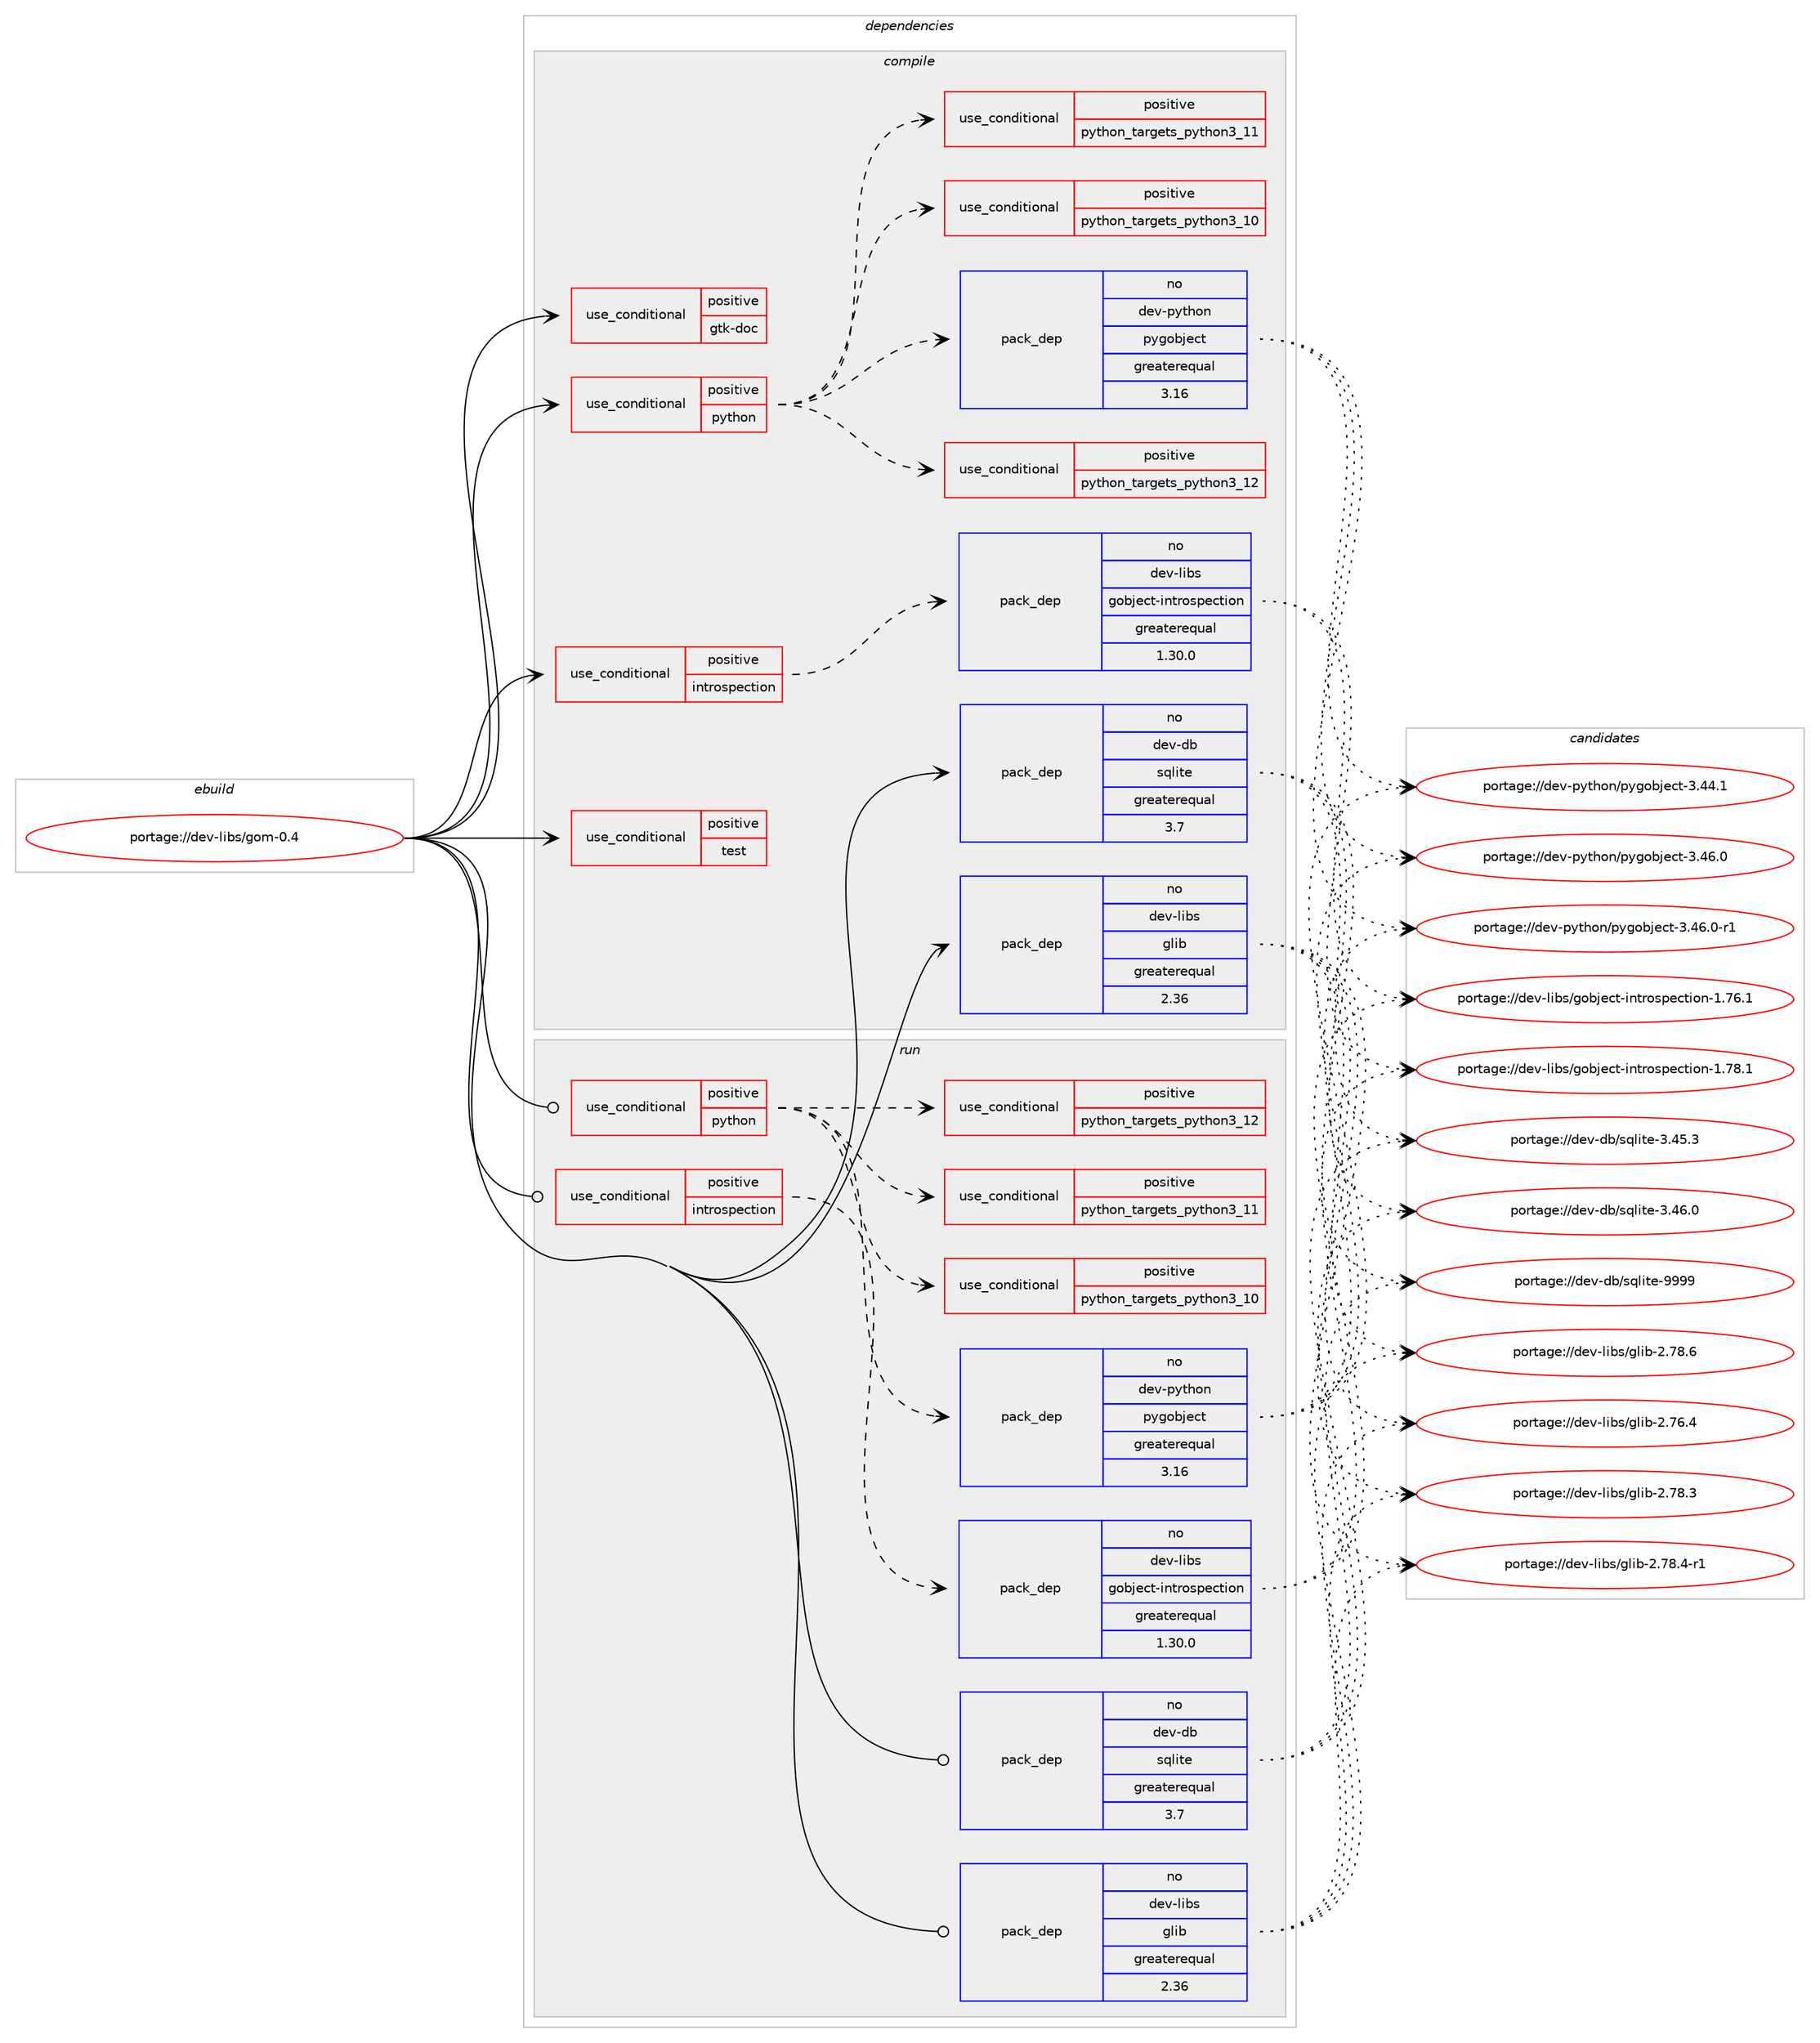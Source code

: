 digraph prolog {

# *************
# Graph options
# *************

newrank=true;
concentrate=true;
compound=true;
graph [rankdir=LR,fontname=Helvetica,fontsize=10,ranksep=1.5];#, ranksep=2.5, nodesep=0.2];
edge  [arrowhead=vee];
node  [fontname=Helvetica,fontsize=10];

# **********
# The ebuild
# **********

subgraph cluster_leftcol {
color=gray;
rank=same;
label=<<i>ebuild</i>>;
id [label="portage://dev-libs/gom-0.4", color=red, width=4, href="../dev-libs/gom-0.4.svg"];
}

# ****************
# The dependencies
# ****************

subgraph cluster_midcol {
color=gray;
label=<<i>dependencies</i>>;
subgraph cluster_compile {
fillcolor="#eeeeee";
style=filled;
label=<<i>compile</i>>;
subgraph cond25640 {
dependency54849 [label=<<TABLE BORDER="0" CELLBORDER="1" CELLSPACING="0" CELLPADDING="4"><TR><TD ROWSPAN="3" CELLPADDING="10">use_conditional</TD></TR><TR><TD>positive</TD></TR><TR><TD>gtk-doc</TD></TR></TABLE>>, shape=none, color=red];
# *** BEGIN UNKNOWN DEPENDENCY TYPE (TODO) ***
# dependency54849 -> package_dependency(portage://dev-libs/gom-0.4,install,no,dev-util,gtk-doc,none,[,,],[],[])
# *** END UNKNOWN DEPENDENCY TYPE (TODO) ***

# *** BEGIN UNKNOWN DEPENDENCY TYPE (TODO) ***
# dependency54849 -> package_dependency(portage://dev-libs/gom-0.4,install,no,app-text,docbook-xml-dtd,none,[,,],[slot(4.3)],[])
# *** END UNKNOWN DEPENDENCY TYPE (TODO) ***

}
id:e -> dependency54849:w [weight=20,style="solid",arrowhead="vee"];
subgraph cond25641 {
dependency54850 [label=<<TABLE BORDER="0" CELLBORDER="1" CELLSPACING="0" CELLPADDING="4"><TR><TD ROWSPAN="3" CELLPADDING="10">use_conditional</TD></TR><TR><TD>positive</TD></TR><TR><TD>introspection</TD></TR></TABLE>>, shape=none, color=red];
subgraph pack28072 {
dependency54851 [label=<<TABLE BORDER="0" CELLBORDER="1" CELLSPACING="0" CELLPADDING="4" WIDTH="220"><TR><TD ROWSPAN="6" CELLPADDING="30">pack_dep</TD></TR><TR><TD WIDTH="110">no</TD></TR><TR><TD>dev-libs</TD></TR><TR><TD>gobject-introspection</TD></TR><TR><TD>greaterequal</TD></TR><TR><TD>1.30.0</TD></TR></TABLE>>, shape=none, color=blue];
}
dependency54850:e -> dependency54851:w [weight=20,style="dashed",arrowhead="vee"];
}
id:e -> dependency54850:w [weight=20,style="solid",arrowhead="vee"];
subgraph cond25642 {
dependency54852 [label=<<TABLE BORDER="0" CELLBORDER="1" CELLSPACING="0" CELLPADDING="4"><TR><TD ROWSPAN="3" CELLPADDING="10">use_conditional</TD></TR><TR><TD>positive</TD></TR><TR><TD>python</TD></TR></TABLE>>, shape=none, color=red];
subgraph cond25643 {
dependency54853 [label=<<TABLE BORDER="0" CELLBORDER="1" CELLSPACING="0" CELLPADDING="4"><TR><TD ROWSPAN="3" CELLPADDING="10">use_conditional</TD></TR><TR><TD>positive</TD></TR><TR><TD>python_targets_python3_10</TD></TR></TABLE>>, shape=none, color=red];
# *** BEGIN UNKNOWN DEPENDENCY TYPE (TODO) ***
# dependency54853 -> package_dependency(portage://dev-libs/gom-0.4,install,no,dev-lang,python,none,[,,],[slot(3.10)],[])
# *** END UNKNOWN DEPENDENCY TYPE (TODO) ***

}
dependency54852:e -> dependency54853:w [weight=20,style="dashed",arrowhead="vee"];
subgraph cond25644 {
dependency54854 [label=<<TABLE BORDER="0" CELLBORDER="1" CELLSPACING="0" CELLPADDING="4"><TR><TD ROWSPAN="3" CELLPADDING="10">use_conditional</TD></TR><TR><TD>positive</TD></TR><TR><TD>python_targets_python3_11</TD></TR></TABLE>>, shape=none, color=red];
# *** BEGIN UNKNOWN DEPENDENCY TYPE (TODO) ***
# dependency54854 -> package_dependency(portage://dev-libs/gom-0.4,install,no,dev-lang,python,none,[,,],[slot(3.11)],[])
# *** END UNKNOWN DEPENDENCY TYPE (TODO) ***

}
dependency54852:e -> dependency54854:w [weight=20,style="dashed",arrowhead="vee"];
subgraph cond25645 {
dependency54855 [label=<<TABLE BORDER="0" CELLBORDER="1" CELLSPACING="0" CELLPADDING="4"><TR><TD ROWSPAN="3" CELLPADDING="10">use_conditional</TD></TR><TR><TD>positive</TD></TR><TR><TD>python_targets_python3_12</TD></TR></TABLE>>, shape=none, color=red];
# *** BEGIN UNKNOWN DEPENDENCY TYPE (TODO) ***
# dependency54855 -> package_dependency(portage://dev-libs/gom-0.4,install,no,dev-lang,python,none,[,,],[slot(3.12)],[])
# *** END UNKNOWN DEPENDENCY TYPE (TODO) ***

}
dependency54852:e -> dependency54855:w [weight=20,style="dashed",arrowhead="vee"];
subgraph pack28073 {
dependency54856 [label=<<TABLE BORDER="0" CELLBORDER="1" CELLSPACING="0" CELLPADDING="4" WIDTH="220"><TR><TD ROWSPAN="6" CELLPADDING="30">pack_dep</TD></TR><TR><TD WIDTH="110">no</TD></TR><TR><TD>dev-python</TD></TR><TR><TD>pygobject</TD></TR><TR><TD>greaterequal</TD></TR><TR><TD>3.16</TD></TR></TABLE>>, shape=none, color=blue];
}
dependency54852:e -> dependency54856:w [weight=20,style="dashed",arrowhead="vee"];
}
id:e -> dependency54852:w [weight=20,style="solid",arrowhead="vee"];
subgraph cond25646 {
dependency54857 [label=<<TABLE BORDER="0" CELLBORDER="1" CELLSPACING="0" CELLPADDING="4"><TR><TD ROWSPAN="3" CELLPADDING="10">use_conditional</TD></TR><TR><TD>positive</TD></TR><TR><TD>test</TD></TR></TABLE>>, shape=none, color=red];
# *** BEGIN UNKNOWN DEPENDENCY TYPE (TODO) ***
# dependency54857 -> package_dependency(portage://dev-libs/gom-0.4,install,no,x11-libs,gdk-pixbuf,none,[,,],[slot(2)],[])
# *** END UNKNOWN DEPENDENCY TYPE (TODO) ***

}
id:e -> dependency54857:w [weight=20,style="solid",arrowhead="vee"];
subgraph pack28074 {
dependency54858 [label=<<TABLE BORDER="0" CELLBORDER="1" CELLSPACING="0" CELLPADDING="4" WIDTH="220"><TR><TD ROWSPAN="6" CELLPADDING="30">pack_dep</TD></TR><TR><TD WIDTH="110">no</TD></TR><TR><TD>dev-db</TD></TR><TR><TD>sqlite</TD></TR><TR><TD>greaterequal</TD></TR><TR><TD>3.7</TD></TR></TABLE>>, shape=none, color=blue];
}
id:e -> dependency54858:w [weight=20,style="solid",arrowhead="vee"];
subgraph pack28075 {
dependency54859 [label=<<TABLE BORDER="0" CELLBORDER="1" CELLSPACING="0" CELLPADDING="4" WIDTH="220"><TR><TD ROWSPAN="6" CELLPADDING="30">pack_dep</TD></TR><TR><TD WIDTH="110">no</TD></TR><TR><TD>dev-libs</TD></TR><TR><TD>glib</TD></TR><TR><TD>greaterequal</TD></TR><TR><TD>2.36</TD></TR></TABLE>>, shape=none, color=blue];
}
id:e -> dependency54859:w [weight=20,style="solid",arrowhead="vee"];
# *** BEGIN UNKNOWN DEPENDENCY TYPE (TODO) ***
# id -> package_dependency(portage://dev-libs/gom-0.4,install,no,virtual,pkgconfig,none,[,,],[],[])
# *** END UNKNOWN DEPENDENCY TYPE (TODO) ***

}
subgraph cluster_compileandrun {
fillcolor="#eeeeee";
style=filled;
label=<<i>compile and run</i>>;
}
subgraph cluster_run {
fillcolor="#eeeeee";
style=filled;
label=<<i>run</i>>;
subgraph cond25647 {
dependency54860 [label=<<TABLE BORDER="0" CELLBORDER="1" CELLSPACING="0" CELLPADDING="4"><TR><TD ROWSPAN="3" CELLPADDING="10">use_conditional</TD></TR><TR><TD>positive</TD></TR><TR><TD>introspection</TD></TR></TABLE>>, shape=none, color=red];
subgraph pack28076 {
dependency54861 [label=<<TABLE BORDER="0" CELLBORDER="1" CELLSPACING="0" CELLPADDING="4" WIDTH="220"><TR><TD ROWSPAN="6" CELLPADDING="30">pack_dep</TD></TR><TR><TD WIDTH="110">no</TD></TR><TR><TD>dev-libs</TD></TR><TR><TD>gobject-introspection</TD></TR><TR><TD>greaterequal</TD></TR><TR><TD>1.30.0</TD></TR></TABLE>>, shape=none, color=blue];
}
dependency54860:e -> dependency54861:w [weight=20,style="dashed",arrowhead="vee"];
}
id:e -> dependency54860:w [weight=20,style="solid",arrowhead="odot"];
subgraph cond25648 {
dependency54862 [label=<<TABLE BORDER="0" CELLBORDER="1" CELLSPACING="0" CELLPADDING="4"><TR><TD ROWSPAN="3" CELLPADDING="10">use_conditional</TD></TR><TR><TD>positive</TD></TR><TR><TD>python</TD></TR></TABLE>>, shape=none, color=red];
subgraph cond25649 {
dependency54863 [label=<<TABLE BORDER="0" CELLBORDER="1" CELLSPACING="0" CELLPADDING="4"><TR><TD ROWSPAN="3" CELLPADDING="10">use_conditional</TD></TR><TR><TD>positive</TD></TR><TR><TD>python_targets_python3_10</TD></TR></TABLE>>, shape=none, color=red];
# *** BEGIN UNKNOWN DEPENDENCY TYPE (TODO) ***
# dependency54863 -> package_dependency(portage://dev-libs/gom-0.4,run,no,dev-lang,python,none,[,,],[slot(3.10)],[])
# *** END UNKNOWN DEPENDENCY TYPE (TODO) ***

}
dependency54862:e -> dependency54863:w [weight=20,style="dashed",arrowhead="vee"];
subgraph cond25650 {
dependency54864 [label=<<TABLE BORDER="0" CELLBORDER="1" CELLSPACING="0" CELLPADDING="4"><TR><TD ROWSPAN="3" CELLPADDING="10">use_conditional</TD></TR><TR><TD>positive</TD></TR><TR><TD>python_targets_python3_11</TD></TR></TABLE>>, shape=none, color=red];
# *** BEGIN UNKNOWN DEPENDENCY TYPE (TODO) ***
# dependency54864 -> package_dependency(portage://dev-libs/gom-0.4,run,no,dev-lang,python,none,[,,],[slot(3.11)],[])
# *** END UNKNOWN DEPENDENCY TYPE (TODO) ***

}
dependency54862:e -> dependency54864:w [weight=20,style="dashed",arrowhead="vee"];
subgraph cond25651 {
dependency54865 [label=<<TABLE BORDER="0" CELLBORDER="1" CELLSPACING="0" CELLPADDING="4"><TR><TD ROWSPAN="3" CELLPADDING="10">use_conditional</TD></TR><TR><TD>positive</TD></TR><TR><TD>python_targets_python3_12</TD></TR></TABLE>>, shape=none, color=red];
# *** BEGIN UNKNOWN DEPENDENCY TYPE (TODO) ***
# dependency54865 -> package_dependency(portage://dev-libs/gom-0.4,run,no,dev-lang,python,none,[,,],[slot(3.12)],[])
# *** END UNKNOWN DEPENDENCY TYPE (TODO) ***

}
dependency54862:e -> dependency54865:w [weight=20,style="dashed",arrowhead="vee"];
subgraph pack28077 {
dependency54866 [label=<<TABLE BORDER="0" CELLBORDER="1" CELLSPACING="0" CELLPADDING="4" WIDTH="220"><TR><TD ROWSPAN="6" CELLPADDING="30">pack_dep</TD></TR><TR><TD WIDTH="110">no</TD></TR><TR><TD>dev-python</TD></TR><TR><TD>pygobject</TD></TR><TR><TD>greaterequal</TD></TR><TR><TD>3.16</TD></TR></TABLE>>, shape=none, color=blue];
}
dependency54862:e -> dependency54866:w [weight=20,style="dashed",arrowhead="vee"];
}
id:e -> dependency54862:w [weight=20,style="solid",arrowhead="odot"];
subgraph pack28078 {
dependency54867 [label=<<TABLE BORDER="0" CELLBORDER="1" CELLSPACING="0" CELLPADDING="4" WIDTH="220"><TR><TD ROWSPAN="6" CELLPADDING="30">pack_dep</TD></TR><TR><TD WIDTH="110">no</TD></TR><TR><TD>dev-db</TD></TR><TR><TD>sqlite</TD></TR><TR><TD>greaterequal</TD></TR><TR><TD>3.7</TD></TR></TABLE>>, shape=none, color=blue];
}
id:e -> dependency54867:w [weight=20,style="solid",arrowhead="odot"];
subgraph pack28079 {
dependency54868 [label=<<TABLE BORDER="0" CELLBORDER="1" CELLSPACING="0" CELLPADDING="4" WIDTH="220"><TR><TD ROWSPAN="6" CELLPADDING="30">pack_dep</TD></TR><TR><TD WIDTH="110">no</TD></TR><TR><TD>dev-libs</TD></TR><TR><TD>glib</TD></TR><TR><TD>greaterequal</TD></TR><TR><TD>2.36</TD></TR></TABLE>>, shape=none, color=blue];
}
id:e -> dependency54868:w [weight=20,style="solid",arrowhead="odot"];
}
}

# **************
# The candidates
# **************

subgraph cluster_choices {
rank=same;
color=gray;
label=<<i>candidates</i>>;

subgraph choice28072 {
color=black;
nodesep=1;
choice1001011184510810598115471031119810610199116451051101161141111151121019911610511111045494655544649 [label="portage://dev-libs/gobject-introspection-1.76.1", color=red, width=4,href="../dev-libs/gobject-introspection-1.76.1.svg"];
choice1001011184510810598115471031119810610199116451051101161141111151121019911610511111045494655564649 [label="portage://dev-libs/gobject-introspection-1.78.1", color=red, width=4,href="../dev-libs/gobject-introspection-1.78.1.svg"];
dependency54851:e -> choice1001011184510810598115471031119810610199116451051101161141111151121019911610511111045494655544649:w [style=dotted,weight="100"];
dependency54851:e -> choice1001011184510810598115471031119810610199116451051101161141111151121019911610511111045494655564649:w [style=dotted,weight="100"];
}
subgraph choice28073 {
color=black;
nodesep=1;
choice1001011184511212111610411111047112121103111981061019911645514652524649 [label="portage://dev-python/pygobject-3.44.1", color=red, width=4,href="../dev-python/pygobject-3.44.1.svg"];
choice1001011184511212111610411111047112121103111981061019911645514652544648 [label="portage://dev-python/pygobject-3.46.0", color=red, width=4,href="../dev-python/pygobject-3.46.0.svg"];
choice10010111845112121116104111110471121211031119810610199116455146525446484511449 [label="portage://dev-python/pygobject-3.46.0-r1", color=red, width=4,href="../dev-python/pygobject-3.46.0-r1.svg"];
dependency54856:e -> choice1001011184511212111610411111047112121103111981061019911645514652524649:w [style=dotted,weight="100"];
dependency54856:e -> choice1001011184511212111610411111047112121103111981061019911645514652544648:w [style=dotted,weight="100"];
dependency54856:e -> choice10010111845112121116104111110471121211031119810610199116455146525446484511449:w [style=dotted,weight="100"];
}
subgraph choice28074 {
color=black;
nodesep=1;
choice10010111845100984711511310810511610145514652534651 [label="portage://dev-db/sqlite-3.45.3", color=red, width=4,href="../dev-db/sqlite-3.45.3.svg"];
choice10010111845100984711511310810511610145514652544648 [label="portage://dev-db/sqlite-3.46.0", color=red, width=4,href="../dev-db/sqlite-3.46.0.svg"];
choice1001011184510098471151131081051161014557575757 [label="portage://dev-db/sqlite-9999", color=red, width=4,href="../dev-db/sqlite-9999.svg"];
dependency54858:e -> choice10010111845100984711511310810511610145514652534651:w [style=dotted,weight="100"];
dependency54858:e -> choice10010111845100984711511310810511610145514652544648:w [style=dotted,weight="100"];
dependency54858:e -> choice1001011184510098471151131081051161014557575757:w [style=dotted,weight="100"];
}
subgraph choice28075 {
color=black;
nodesep=1;
choice1001011184510810598115471031081059845504655544652 [label="portage://dev-libs/glib-2.76.4", color=red, width=4,href="../dev-libs/glib-2.76.4.svg"];
choice1001011184510810598115471031081059845504655564651 [label="portage://dev-libs/glib-2.78.3", color=red, width=4,href="../dev-libs/glib-2.78.3.svg"];
choice10010111845108105981154710310810598455046555646524511449 [label="portage://dev-libs/glib-2.78.4-r1", color=red, width=4,href="../dev-libs/glib-2.78.4-r1.svg"];
choice1001011184510810598115471031081059845504655564654 [label="portage://dev-libs/glib-2.78.6", color=red, width=4,href="../dev-libs/glib-2.78.6.svg"];
dependency54859:e -> choice1001011184510810598115471031081059845504655544652:w [style=dotted,weight="100"];
dependency54859:e -> choice1001011184510810598115471031081059845504655564651:w [style=dotted,weight="100"];
dependency54859:e -> choice10010111845108105981154710310810598455046555646524511449:w [style=dotted,weight="100"];
dependency54859:e -> choice1001011184510810598115471031081059845504655564654:w [style=dotted,weight="100"];
}
subgraph choice28076 {
color=black;
nodesep=1;
choice1001011184510810598115471031119810610199116451051101161141111151121019911610511111045494655544649 [label="portage://dev-libs/gobject-introspection-1.76.1", color=red, width=4,href="../dev-libs/gobject-introspection-1.76.1.svg"];
choice1001011184510810598115471031119810610199116451051101161141111151121019911610511111045494655564649 [label="portage://dev-libs/gobject-introspection-1.78.1", color=red, width=4,href="../dev-libs/gobject-introspection-1.78.1.svg"];
dependency54861:e -> choice1001011184510810598115471031119810610199116451051101161141111151121019911610511111045494655544649:w [style=dotted,weight="100"];
dependency54861:e -> choice1001011184510810598115471031119810610199116451051101161141111151121019911610511111045494655564649:w [style=dotted,weight="100"];
}
subgraph choice28077 {
color=black;
nodesep=1;
choice1001011184511212111610411111047112121103111981061019911645514652524649 [label="portage://dev-python/pygobject-3.44.1", color=red, width=4,href="../dev-python/pygobject-3.44.1.svg"];
choice1001011184511212111610411111047112121103111981061019911645514652544648 [label="portage://dev-python/pygobject-3.46.0", color=red, width=4,href="../dev-python/pygobject-3.46.0.svg"];
choice10010111845112121116104111110471121211031119810610199116455146525446484511449 [label="portage://dev-python/pygobject-3.46.0-r1", color=red, width=4,href="../dev-python/pygobject-3.46.0-r1.svg"];
dependency54866:e -> choice1001011184511212111610411111047112121103111981061019911645514652524649:w [style=dotted,weight="100"];
dependency54866:e -> choice1001011184511212111610411111047112121103111981061019911645514652544648:w [style=dotted,weight="100"];
dependency54866:e -> choice10010111845112121116104111110471121211031119810610199116455146525446484511449:w [style=dotted,weight="100"];
}
subgraph choice28078 {
color=black;
nodesep=1;
choice10010111845100984711511310810511610145514652534651 [label="portage://dev-db/sqlite-3.45.3", color=red, width=4,href="../dev-db/sqlite-3.45.3.svg"];
choice10010111845100984711511310810511610145514652544648 [label="portage://dev-db/sqlite-3.46.0", color=red, width=4,href="../dev-db/sqlite-3.46.0.svg"];
choice1001011184510098471151131081051161014557575757 [label="portage://dev-db/sqlite-9999", color=red, width=4,href="../dev-db/sqlite-9999.svg"];
dependency54867:e -> choice10010111845100984711511310810511610145514652534651:w [style=dotted,weight="100"];
dependency54867:e -> choice10010111845100984711511310810511610145514652544648:w [style=dotted,weight="100"];
dependency54867:e -> choice1001011184510098471151131081051161014557575757:w [style=dotted,weight="100"];
}
subgraph choice28079 {
color=black;
nodesep=1;
choice1001011184510810598115471031081059845504655544652 [label="portage://dev-libs/glib-2.76.4", color=red, width=4,href="../dev-libs/glib-2.76.4.svg"];
choice1001011184510810598115471031081059845504655564651 [label="portage://dev-libs/glib-2.78.3", color=red, width=4,href="../dev-libs/glib-2.78.3.svg"];
choice10010111845108105981154710310810598455046555646524511449 [label="portage://dev-libs/glib-2.78.4-r1", color=red, width=4,href="../dev-libs/glib-2.78.4-r1.svg"];
choice1001011184510810598115471031081059845504655564654 [label="portage://dev-libs/glib-2.78.6", color=red, width=4,href="../dev-libs/glib-2.78.6.svg"];
dependency54868:e -> choice1001011184510810598115471031081059845504655544652:w [style=dotted,weight="100"];
dependency54868:e -> choice1001011184510810598115471031081059845504655564651:w [style=dotted,weight="100"];
dependency54868:e -> choice10010111845108105981154710310810598455046555646524511449:w [style=dotted,weight="100"];
dependency54868:e -> choice1001011184510810598115471031081059845504655564654:w [style=dotted,weight="100"];
}
}

}
